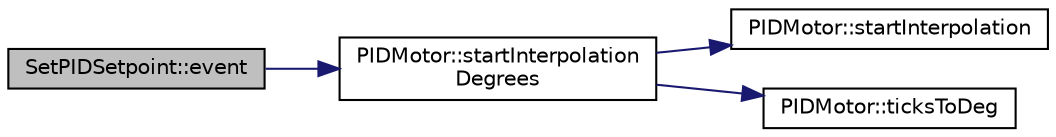 digraph "SetPIDSetpoint::event"
{
  edge [fontname="Helvetica",fontsize="10",labelfontname="Helvetica",labelfontsize="10"];
  node [fontname="Helvetica",fontsize="10",shape=record];
  rankdir="LR";
  Node6 [label="SetPIDSetpoint::event",height=0.2,width=0.4,color="black", fillcolor="grey75", style="filled", fontcolor="black"];
  Node6 -> Node7 [color="midnightblue",fontsize="10",style="solid",fontname="Helvetica"];
  Node7 [label="PIDMotor::startInterpolation\lDegrees",height=0.2,width=0.4,color="black", fillcolor="white", style="filled",URL="$classPIDMotor.html#a59a361f6877ad6dd4504273646e433fd"];
  Node7 -> Node8 [color="midnightblue",fontsize="10",style="solid",fontname="Helvetica"];
  Node8 [label="PIDMotor::startInterpolation",height=0.2,width=0.4,color="black", fillcolor="white", style="filled",URL="$classPIDMotor.html#a0aba3994cd6722646cce3f62a5cc056b"];
  Node7 -> Node9 [color="midnightblue",fontsize="10",style="solid",fontname="Helvetica"];
  Node9 [label="PIDMotor::ticksToDeg",height=0.2,width=0.4,color="black", fillcolor="white", style="filled",URL="$classPIDMotor.html#a292e9bc7f736e94ee0df376a08efae33"];
}
